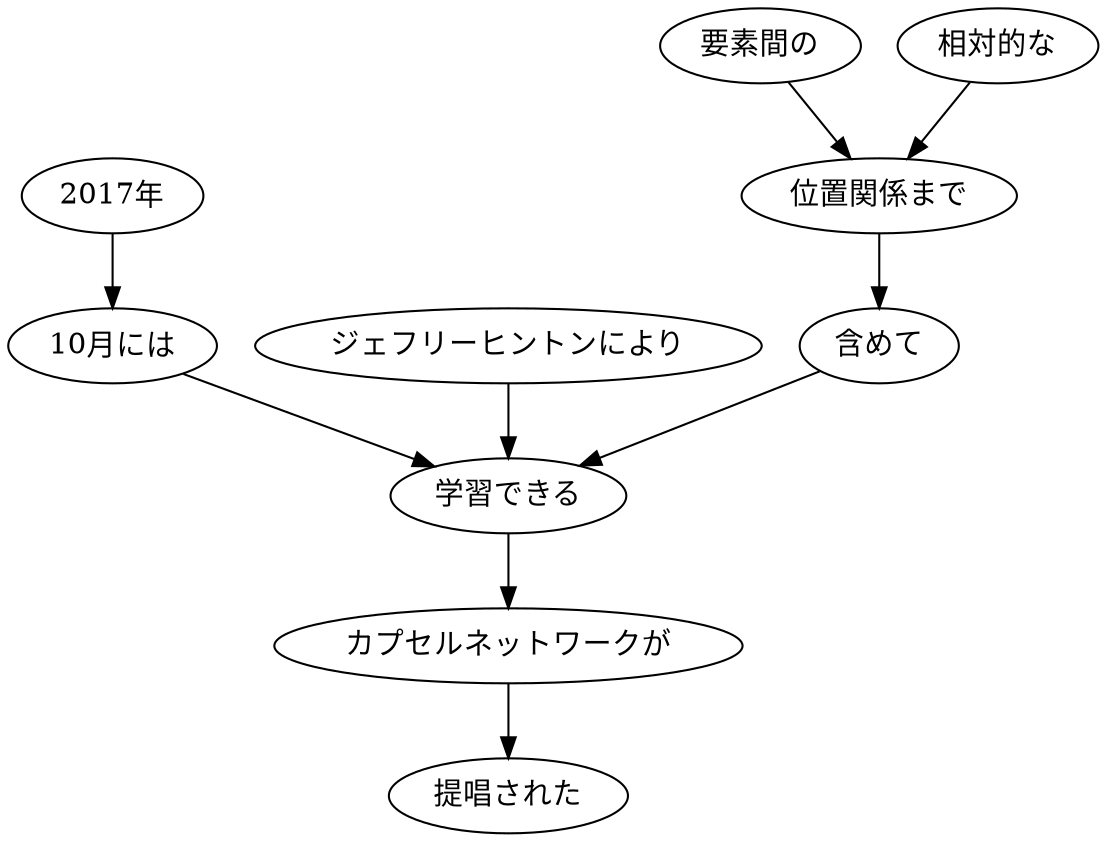 // ans44
digraph {
	0 [label="2017年"]
	1 [label="10月には"]
	0 -> 1
	1 [label="10月には"]
	7 [label="学習できる"]
	1 -> 7
	2 [label="ジェフリーヒントンにより"]
	7 [label="学習できる"]
	2 -> 7
	3 [label="要素間の"]
	5 [label="位置関係まで"]
	3 -> 5
	4 [label="相対的な"]
	5 [label="位置関係まで"]
	4 -> 5
	5 [label="位置関係まで"]
	6 [label="含めて"]
	5 -> 6
	6 [label="含めて"]
	7 [label="学習できる"]
	6 -> 7
	7 [label="学習できる"]
	8 [label="カプセルネットワークが"]
	7 -> 8
	8 [label="カプセルネットワークが"]
	9 [label="提唱された"]
	8 -> 9
}
